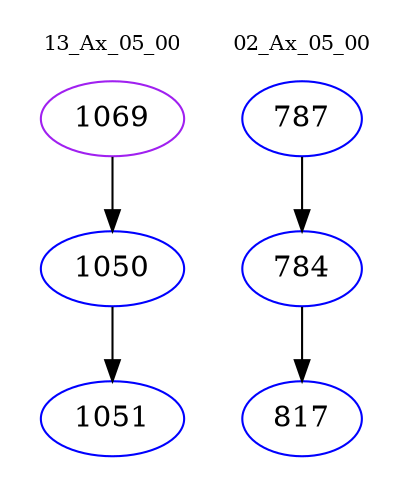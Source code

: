 digraph{
subgraph cluster_0 {
color = white
label = "13_Ax_05_00";
fontsize=10;
T0_1069 [label="1069", color="purple"]
T0_1069 -> T0_1050 [color="black"]
T0_1050 [label="1050", color="blue"]
T0_1050 -> T0_1051 [color="black"]
T0_1051 [label="1051", color="blue"]
}
subgraph cluster_1 {
color = white
label = "02_Ax_05_00";
fontsize=10;
T1_787 [label="787", color="blue"]
T1_787 -> T1_784 [color="black"]
T1_784 [label="784", color="blue"]
T1_784 -> T1_817 [color="black"]
T1_817 [label="817", color="blue"]
}
}
